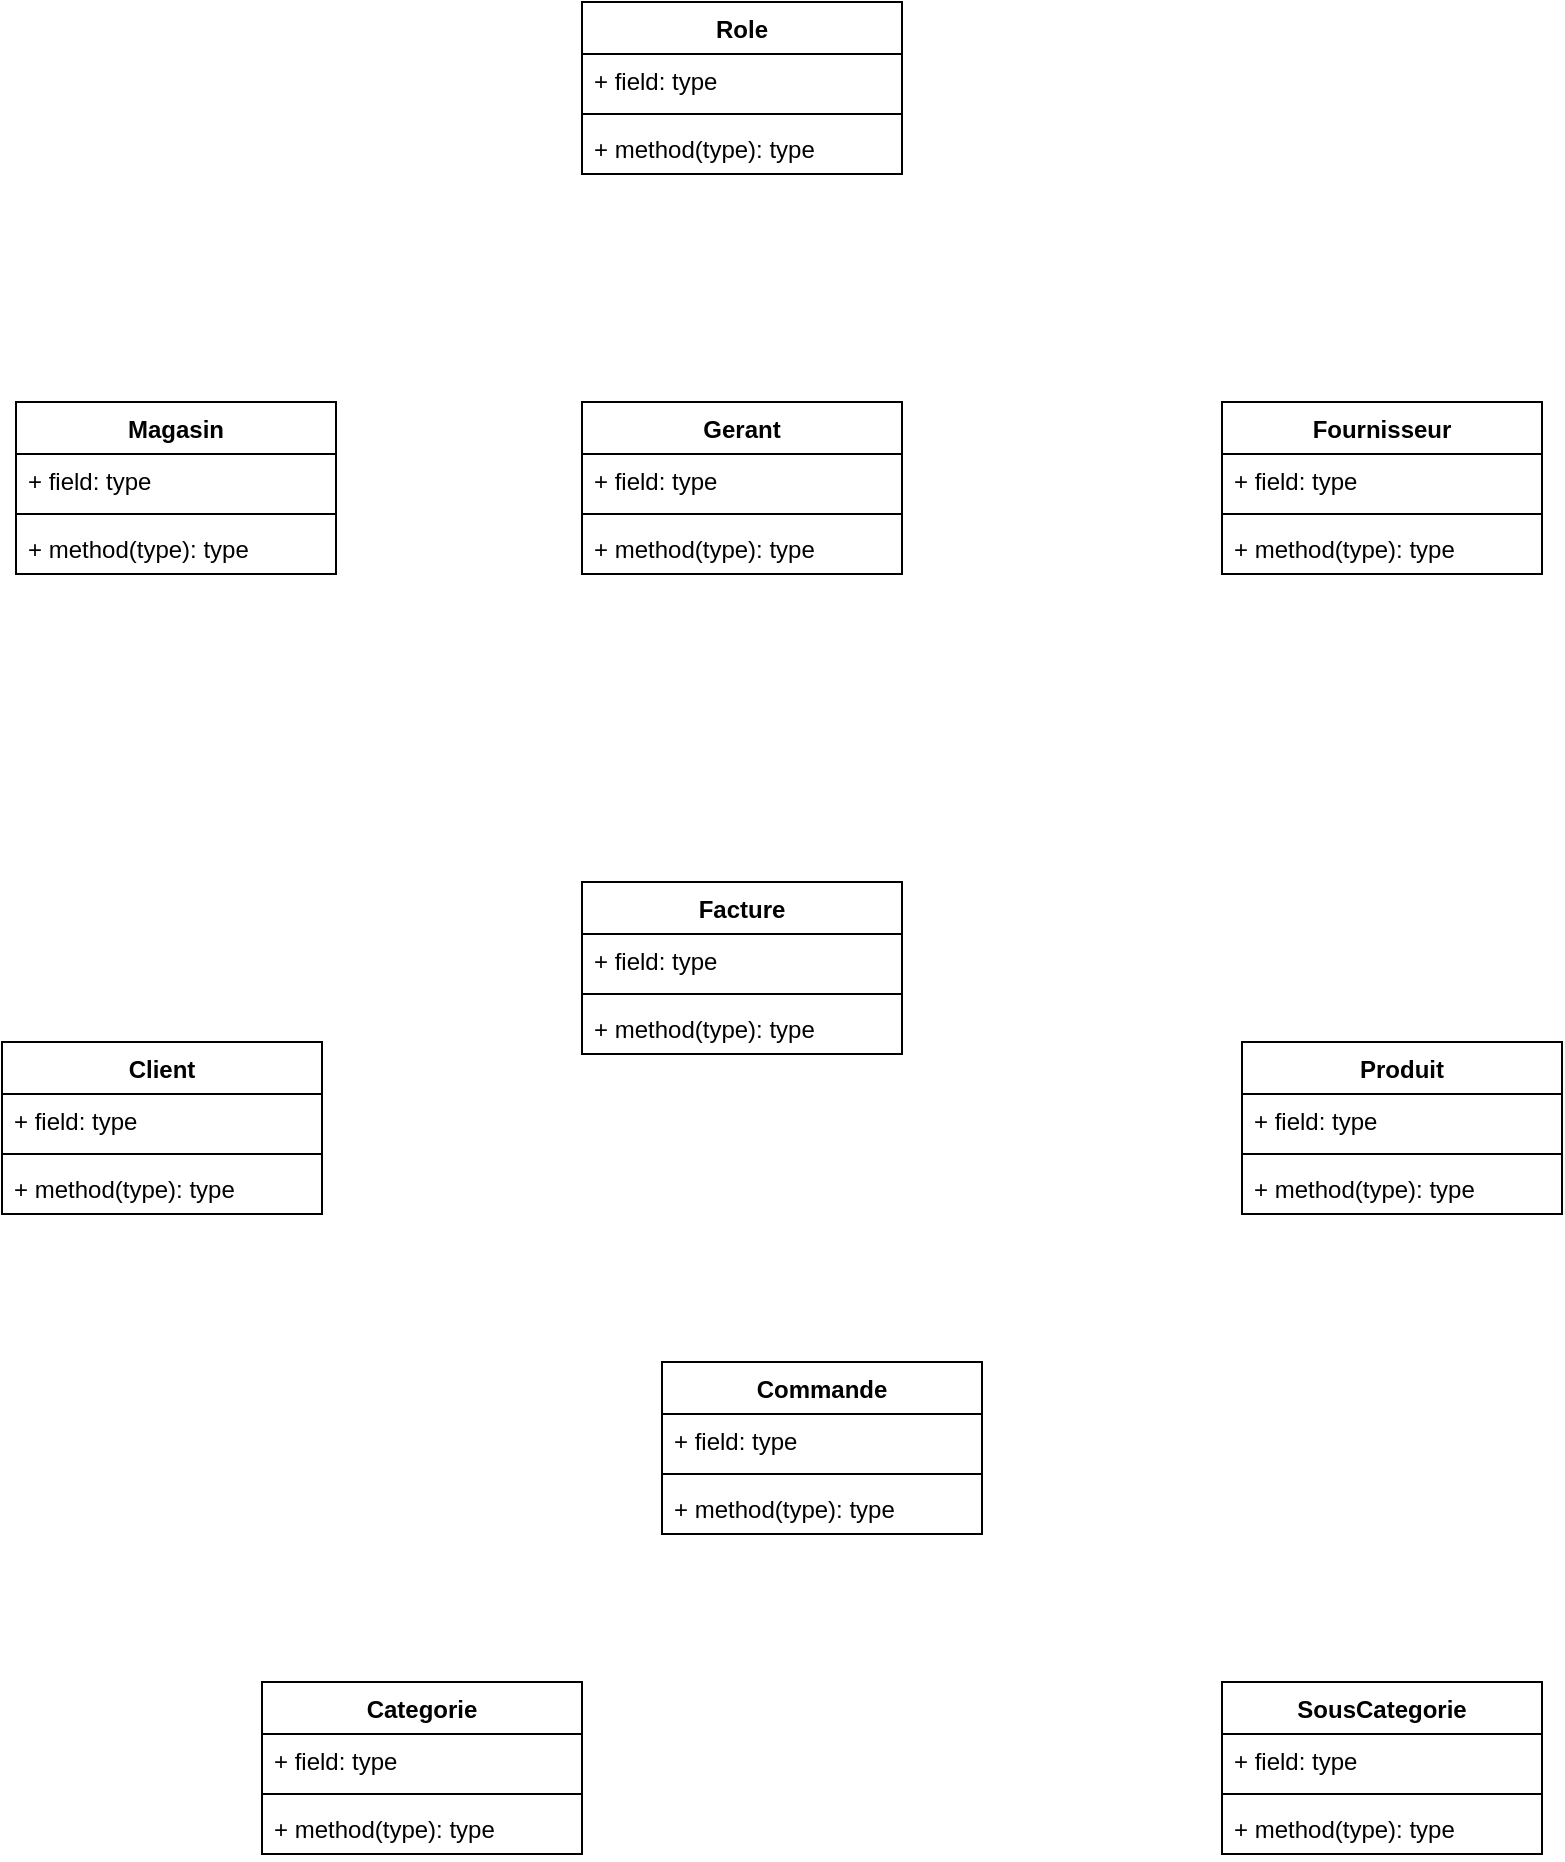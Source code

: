 <mxfile version="20.3.0" type="github">
  <diagram id="CZFZglCQrVF00FaZ8p-G" name="Page-1">
    <mxGraphModel dx="1038" dy="529" grid="1" gridSize="10" guides="1" tooltips="1" connect="1" arrows="1" fold="1" page="1" pageScale="1" pageWidth="827" pageHeight="1169" math="0" shadow="0">
      <root>
        <mxCell id="0" />
        <mxCell id="1" parent="0" />
        <mxCell id="g5PEc4XbCpuGmHoVax5Q-1" value="Client" style="swimlane;fontStyle=1;align=center;verticalAlign=top;childLayout=stackLayout;horizontal=1;startSize=26;horizontalStack=0;resizeParent=1;resizeParentMax=0;resizeLast=0;collapsible=1;marginBottom=0;" vertex="1" parent="1">
          <mxGeometry x="30" y="560" width="160" height="86" as="geometry" />
        </mxCell>
        <mxCell id="g5PEc4XbCpuGmHoVax5Q-2" value="+ field: type" style="text;strokeColor=none;fillColor=none;align=left;verticalAlign=top;spacingLeft=4;spacingRight=4;overflow=hidden;rotatable=0;points=[[0,0.5],[1,0.5]];portConstraint=eastwest;" vertex="1" parent="g5PEc4XbCpuGmHoVax5Q-1">
          <mxGeometry y="26" width="160" height="26" as="geometry" />
        </mxCell>
        <mxCell id="g5PEc4XbCpuGmHoVax5Q-3" value="" style="line;strokeWidth=1;fillColor=none;align=left;verticalAlign=middle;spacingTop=-1;spacingLeft=3;spacingRight=3;rotatable=0;labelPosition=right;points=[];portConstraint=eastwest;strokeColor=inherit;" vertex="1" parent="g5PEc4XbCpuGmHoVax5Q-1">
          <mxGeometry y="52" width="160" height="8" as="geometry" />
        </mxCell>
        <mxCell id="g5PEc4XbCpuGmHoVax5Q-4" value="+ method(type): type" style="text;strokeColor=none;fillColor=none;align=left;verticalAlign=top;spacingLeft=4;spacingRight=4;overflow=hidden;rotatable=0;points=[[0,0.5],[1,0.5]];portConstraint=eastwest;" vertex="1" parent="g5PEc4XbCpuGmHoVax5Q-1">
          <mxGeometry y="60" width="160" height="26" as="geometry" />
        </mxCell>
        <mxCell id="g5PEc4XbCpuGmHoVax5Q-5" value="Facture" style="swimlane;fontStyle=1;align=center;verticalAlign=top;childLayout=stackLayout;horizontal=1;startSize=26;horizontalStack=0;resizeParent=1;resizeParentMax=0;resizeLast=0;collapsible=1;marginBottom=0;" vertex="1" parent="1">
          <mxGeometry x="320" y="480" width="160" height="86" as="geometry" />
        </mxCell>
        <mxCell id="g5PEc4XbCpuGmHoVax5Q-6" value="+ field: type" style="text;strokeColor=none;fillColor=none;align=left;verticalAlign=top;spacingLeft=4;spacingRight=4;overflow=hidden;rotatable=0;points=[[0,0.5],[1,0.5]];portConstraint=eastwest;" vertex="1" parent="g5PEc4XbCpuGmHoVax5Q-5">
          <mxGeometry y="26" width="160" height="26" as="geometry" />
        </mxCell>
        <mxCell id="g5PEc4XbCpuGmHoVax5Q-7" value="" style="line;strokeWidth=1;fillColor=none;align=left;verticalAlign=middle;spacingTop=-1;spacingLeft=3;spacingRight=3;rotatable=0;labelPosition=right;points=[];portConstraint=eastwest;strokeColor=inherit;" vertex="1" parent="g5PEc4XbCpuGmHoVax5Q-5">
          <mxGeometry y="52" width="160" height="8" as="geometry" />
        </mxCell>
        <mxCell id="g5PEc4XbCpuGmHoVax5Q-8" value="+ method(type): type" style="text;strokeColor=none;fillColor=none;align=left;verticalAlign=top;spacingLeft=4;spacingRight=4;overflow=hidden;rotatable=0;points=[[0,0.5],[1,0.5]];portConstraint=eastwest;" vertex="1" parent="g5PEc4XbCpuGmHoVax5Q-5">
          <mxGeometry y="60" width="160" height="26" as="geometry" />
        </mxCell>
        <mxCell id="g5PEc4XbCpuGmHoVax5Q-9" value="Gerant" style="swimlane;fontStyle=1;align=center;verticalAlign=top;childLayout=stackLayout;horizontal=1;startSize=26;horizontalStack=0;resizeParent=1;resizeParentMax=0;resizeLast=0;collapsible=1;marginBottom=0;" vertex="1" parent="1">
          <mxGeometry x="320" y="240" width="160" height="86" as="geometry" />
        </mxCell>
        <mxCell id="g5PEc4XbCpuGmHoVax5Q-10" value="+ field: type" style="text;strokeColor=none;fillColor=none;align=left;verticalAlign=top;spacingLeft=4;spacingRight=4;overflow=hidden;rotatable=0;points=[[0,0.5],[1,0.5]];portConstraint=eastwest;" vertex="1" parent="g5PEc4XbCpuGmHoVax5Q-9">
          <mxGeometry y="26" width="160" height="26" as="geometry" />
        </mxCell>
        <mxCell id="g5PEc4XbCpuGmHoVax5Q-11" value="" style="line;strokeWidth=1;fillColor=none;align=left;verticalAlign=middle;spacingTop=-1;spacingLeft=3;spacingRight=3;rotatable=0;labelPosition=right;points=[];portConstraint=eastwest;strokeColor=inherit;" vertex="1" parent="g5PEc4XbCpuGmHoVax5Q-9">
          <mxGeometry y="52" width="160" height="8" as="geometry" />
        </mxCell>
        <mxCell id="g5PEc4XbCpuGmHoVax5Q-12" value="+ method(type): type" style="text;strokeColor=none;fillColor=none;align=left;verticalAlign=top;spacingLeft=4;spacingRight=4;overflow=hidden;rotatable=0;points=[[0,0.5],[1,0.5]];portConstraint=eastwest;" vertex="1" parent="g5PEc4XbCpuGmHoVax5Q-9">
          <mxGeometry y="60" width="160" height="26" as="geometry" />
        </mxCell>
        <mxCell id="g5PEc4XbCpuGmHoVax5Q-13" value="SousCategorie" style="swimlane;fontStyle=1;align=center;verticalAlign=top;childLayout=stackLayout;horizontal=1;startSize=26;horizontalStack=0;resizeParent=1;resizeParentMax=0;resizeLast=0;collapsible=1;marginBottom=0;" vertex="1" parent="1">
          <mxGeometry x="640" y="880" width="160" height="86" as="geometry" />
        </mxCell>
        <mxCell id="g5PEc4XbCpuGmHoVax5Q-14" value="+ field: type" style="text;strokeColor=none;fillColor=none;align=left;verticalAlign=top;spacingLeft=4;spacingRight=4;overflow=hidden;rotatable=0;points=[[0,0.5],[1,0.5]];portConstraint=eastwest;" vertex="1" parent="g5PEc4XbCpuGmHoVax5Q-13">
          <mxGeometry y="26" width="160" height="26" as="geometry" />
        </mxCell>
        <mxCell id="g5PEc4XbCpuGmHoVax5Q-15" value="" style="line;strokeWidth=1;fillColor=none;align=left;verticalAlign=middle;spacingTop=-1;spacingLeft=3;spacingRight=3;rotatable=0;labelPosition=right;points=[];portConstraint=eastwest;strokeColor=inherit;" vertex="1" parent="g5PEc4XbCpuGmHoVax5Q-13">
          <mxGeometry y="52" width="160" height="8" as="geometry" />
        </mxCell>
        <mxCell id="g5PEc4XbCpuGmHoVax5Q-16" value="+ method(type): type" style="text;strokeColor=none;fillColor=none;align=left;verticalAlign=top;spacingLeft=4;spacingRight=4;overflow=hidden;rotatable=0;points=[[0,0.5],[1,0.5]];portConstraint=eastwest;" vertex="1" parent="g5PEc4XbCpuGmHoVax5Q-13">
          <mxGeometry y="60" width="160" height="26" as="geometry" />
        </mxCell>
        <mxCell id="g5PEc4XbCpuGmHoVax5Q-17" value="Produit" style="swimlane;fontStyle=1;align=center;verticalAlign=top;childLayout=stackLayout;horizontal=1;startSize=26;horizontalStack=0;resizeParent=1;resizeParentMax=0;resizeLast=0;collapsible=1;marginBottom=0;" vertex="1" parent="1">
          <mxGeometry x="650" y="560" width="160" height="86" as="geometry" />
        </mxCell>
        <mxCell id="g5PEc4XbCpuGmHoVax5Q-18" value="+ field: type" style="text;strokeColor=none;fillColor=none;align=left;verticalAlign=top;spacingLeft=4;spacingRight=4;overflow=hidden;rotatable=0;points=[[0,0.5],[1,0.5]];portConstraint=eastwest;" vertex="1" parent="g5PEc4XbCpuGmHoVax5Q-17">
          <mxGeometry y="26" width="160" height="26" as="geometry" />
        </mxCell>
        <mxCell id="g5PEc4XbCpuGmHoVax5Q-19" value="" style="line;strokeWidth=1;fillColor=none;align=left;verticalAlign=middle;spacingTop=-1;spacingLeft=3;spacingRight=3;rotatable=0;labelPosition=right;points=[];portConstraint=eastwest;strokeColor=inherit;" vertex="1" parent="g5PEc4XbCpuGmHoVax5Q-17">
          <mxGeometry y="52" width="160" height="8" as="geometry" />
        </mxCell>
        <mxCell id="g5PEc4XbCpuGmHoVax5Q-20" value="+ method(type): type" style="text;strokeColor=none;fillColor=none;align=left;verticalAlign=top;spacingLeft=4;spacingRight=4;overflow=hidden;rotatable=0;points=[[0,0.5],[1,0.5]];portConstraint=eastwest;" vertex="1" parent="g5PEc4XbCpuGmHoVax5Q-17">
          <mxGeometry y="60" width="160" height="26" as="geometry" />
        </mxCell>
        <mxCell id="g5PEc4XbCpuGmHoVax5Q-21" value="Role" style="swimlane;fontStyle=1;align=center;verticalAlign=top;childLayout=stackLayout;horizontal=1;startSize=26;horizontalStack=0;resizeParent=1;resizeParentMax=0;resizeLast=0;collapsible=1;marginBottom=0;" vertex="1" parent="1">
          <mxGeometry x="320" y="40" width="160" height="86" as="geometry" />
        </mxCell>
        <mxCell id="g5PEc4XbCpuGmHoVax5Q-22" value="+ field: type" style="text;strokeColor=none;fillColor=none;align=left;verticalAlign=top;spacingLeft=4;spacingRight=4;overflow=hidden;rotatable=0;points=[[0,0.5],[1,0.5]];portConstraint=eastwest;" vertex="1" parent="g5PEc4XbCpuGmHoVax5Q-21">
          <mxGeometry y="26" width="160" height="26" as="geometry" />
        </mxCell>
        <mxCell id="g5PEc4XbCpuGmHoVax5Q-23" value="" style="line;strokeWidth=1;fillColor=none;align=left;verticalAlign=middle;spacingTop=-1;spacingLeft=3;spacingRight=3;rotatable=0;labelPosition=right;points=[];portConstraint=eastwest;strokeColor=inherit;" vertex="1" parent="g5PEc4XbCpuGmHoVax5Q-21">
          <mxGeometry y="52" width="160" height="8" as="geometry" />
        </mxCell>
        <mxCell id="g5PEc4XbCpuGmHoVax5Q-24" value="+ method(type): type" style="text;strokeColor=none;fillColor=none;align=left;verticalAlign=top;spacingLeft=4;spacingRight=4;overflow=hidden;rotatable=0;points=[[0,0.5],[1,0.5]];portConstraint=eastwest;" vertex="1" parent="g5PEc4XbCpuGmHoVax5Q-21">
          <mxGeometry y="60" width="160" height="26" as="geometry" />
        </mxCell>
        <mxCell id="g5PEc4XbCpuGmHoVax5Q-25" value="Categorie" style="swimlane;fontStyle=1;align=center;verticalAlign=top;childLayout=stackLayout;horizontal=1;startSize=26;horizontalStack=0;resizeParent=1;resizeParentMax=0;resizeLast=0;collapsible=1;marginBottom=0;" vertex="1" parent="1">
          <mxGeometry x="160" y="880" width="160" height="86" as="geometry" />
        </mxCell>
        <mxCell id="g5PEc4XbCpuGmHoVax5Q-26" value="+ field: type" style="text;strokeColor=none;fillColor=none;align=left;verticalAlign=top;spacingLeft=4;spacingRight=4;overflow=hidden;rotatable=0;points=[[0,0.5],[1,0.5]];portConstraint=eastwest;" vertex="1" parent="g5PEc4XbCpuGmHoVax5Q-25">
          <mxGeometry y="26" width="160" height="26" as="geometry" />
        </mxCell>
        <mxCell id="g5PEc4XbCpuGmHoVax5Q-27" value="" style="line;strokeWidth=1;fillColor=none;align=left;verticalAlign=middle;spacingTop=-1;spacingLeft=3;spacingRight=3;rotatable=0;labelPosition=right;points=[];portConstraint=eastwest;strokeColor=inherit;" vertex="1" parent="g5PEc4XbCpuGmHoVax5Q-25">
          <mxGeometry y="52" width="160" height="8" as="geometry" />
        </mxCell>
        <mxCell id="g5PEc4XbCpuGmHoVax5Q-28" value="+ method(type): type" style="text;strokeColor=none;fillColor=none;align=left;verticalAlign=top;spacingLeft=4;spacingRight=4;overflow=hidden;rotatable=0;points=[[0,0.5],[1,0.5]];portConstraint=eastwest;" vertex="1" parent="g5PEc4XbCpuGmHoVax5Q-25">
          <mxGeometry y="60" width="160" height="26" as="geometry" />
        </mxCell>
        <mxCell id="g5PEc4XbCpuGmHoVax5Q-29" value="Magasin" style="swimlane;fontStyle=1;align=center;verticalAlign=top;childLayout=stackLayout;horizontal=1;startSize=26;horizontalStack=0;resizeParent=1;resizeParentMax=0;resizeLast=0;collapsible=1;marginBottom=0;" vertex="1" parent="1">
          <mxGeometry x="37" y="240" width="160" height="86" as="geometry" />
        </mxCell>
        <mxCell id="g5PEc4XbCpuGmHoVax5Q-30" value="+ field: type" style="text;strokeColor=none;fillColor=none;align=left;verticalAlign=top;spacingLeft=4;spacingRight=4;overflow=hidden;rotatable=0;points=[[0,0.5],[1,0.5]];portConstraint=eastwest;" vertex="1" parent="g5PEc4XbCpuGmHoVax5Q-29">
          <mxGeometry y="26" width="160" height="26" as="geometry" />
        </mxCell>
        <mxCell id="g5PEc4XbCpuGmHoVax5Q-31" value="" style="line;strokeWidth=1;fillColor=none;align=left;verticalAlign=middle;spacingTop=-1;spacingLeft=3;spacingRight=3;rotatable=0;labelPosition=right;points=[];portConstraint=eastwest;strokeColor=inherit;" vertex="1" parent="g5PEc4XbCpuGmHoVax5Q-29">
          <mxGeometry y="52" width="160" height="8" as="geometry" />
        </mxCell>
        <mxCell id="g5PEc4XbCpuGmHoVax5Q-32" value="+ method(type): type" style="text;strokeColor=none;fillColor=none;align=left;verticalAlign=top;spacingLeft=4;spacingRight=4;overflow=hidden;rotatable=0;points=[[0,0.5],[1,0.5]];portConstraint=eastwest;" vertex="1" parent="g5PEc4XbCpuGmHoVax5Q-29">
          <mxGeometry y="60" width="160" height="26" as="geometry" />
        </mxCell>
        <mxCell id="g5PEc4XbCpuGmHoVax5Q-33" value="Commande" style="swimlane;fontStyle=1;align=center;verticalAlign=top;childLayout=stackLayout;horizontal=1;startSize=26;horizontalStack=0;resizeParent=1;resizeParentMax=0;resizeLast=0;collapsible=1;marginBottom=0;" vertex="1" parent="1">
          <mxGeometry x="360" y="720" width="160" height="86" as="geometry" />
        </mxCell>
        <mxCell id="g5PEc4XbCpuGmHoVax5Q-34" value="+ field: type" style="text;strokeColor=none;fillColor=none;align=left;verticalAlign=top;spacingLeft=4;spacingRight=4;overflow=hidden;rotatable=0;points=[[0,0.5],[1,0.5]];portConstraint=eastwest;" vertex="1" parent="g5PEc4XbCpuGmHoVax5Q-33">
          <mxGeometry y="26" width="160" height="26" as="geometry" />
        </mxCell>
        <mxCell id="g5PEc4XbCpuGmHoVax5Q-35" value="" style="line;strokeWidth=1;fillColor=none;align=left;verticalAlign=middle;spacingTop=-1;spacingLeft=3;spacingRight=3;rotatable=0;labelPosition=right;points=[];portConstraint=eastwest;strokeColor=inherit;" vertex="1" parent="g5PEc4XbCpuGmHoVax5Q-33">
          <mxGeometry y="52" width="160" height="8" as="geometry" />
        </mxCell>
        <mxCell id="g5PEc4XbCpuGmHoVax5Q-36" value="+ method(type): type" style="text;strokeColor=none;fillColor=none;align=left;verticalAlign=top;spacingLeft=4;spacingRight=4;overflow=hidden;rotatable=0;points=[[0,0.5],[1,0.5]];portConstraint=eastwest;" vertex="1" parent="g5PEc4XbCpuGmHoVax5Q-33">
          <mxGeometry y="60" width="160" height="26" as="geometry" />
        </mxCell>
        <mxCell id="g5PEc4XbCpuGmHoVax5Q-37" value="Fournisseur" style="swimlane;fontStyle=1;align=center;verticalAlign=top;childLayout=stackLayout;horizontal=1;startSize=26;horizontalStack=0;resizeParent=1;resizeParentMax=0;resizeLast=0;collapsible=1;marginBottom=0;" vertex="1" parent="1">
          <mxGeometry x="640" y="240" width="160" height="86" as="geometry" />
        </mxCell>
        <mxCell id="g5PEc4XbCpuGmHoVax5Q-38" value="+ field: type" style="text;strokeColor=none;fillColor=none;align=left;verticalAlign=top;spacingLeft=4;spacingRight=4;overflow=hidden;rotatable=0;points=[[0,0.5],[1,0.5]];portConstraint=eastwest;" vertex="1" parent="g5PEc4XbCpuGmHoVax5Q-37">
          <mxGeometry y="26" width="160" height="26" as="geometry" />
        </mxCell>
        <mxCell id="g5PEc4XbCpuGmHoVax5Q-39" value="" style="line;strokeWidth=1;fillColor=none;align=left;verticalAlign=middle;spacingTop=-1;spacingLeft=3;spacingRight=3;rotatable=0;labelPosition=right;points=[];portConstraint=eastwest;strokeColor=inherit;" vertex="1" parent="g5PEc4XbCpuGmHoVax5Q-37">
          <mxGeometry y="52" width="160" height="8" as="geometry" />
        </mxCell>
        <mxCell id="g5PEc4XbCpuGmHoVax5Q-40" value="+ method(type): type" style="text;strokeColor=none;fillColor=none;align=left;verticalAlign=top;spacingLeft=4;spacingRight=4;overflow=hidden;rotatable=0;points=[[0,0.5],[1,0.5]];portConstraint=eastwest;" vertex="1" parent="g5PEc4XbCpuGmHoVax5Q-37">
          <mxGeometry y="60" width="160" height="26" as="geometry" />
        </mxCell>
      </root>
    </mxGraphModel>
  </diagram>
</mxfile>

